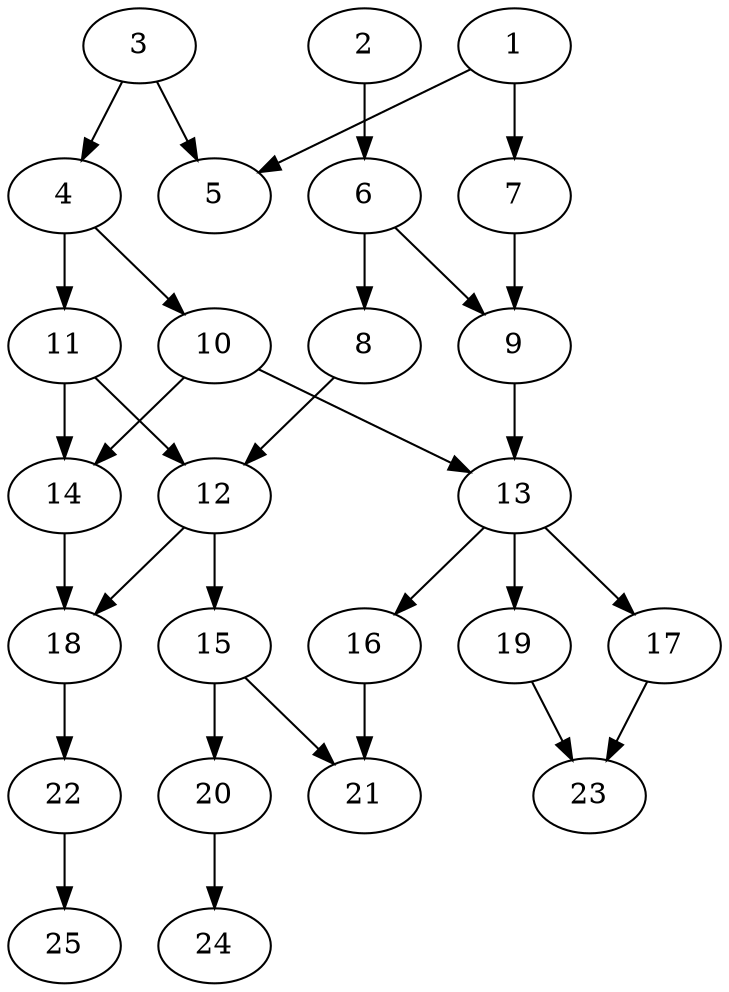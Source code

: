 // DAG automatically generated by daggen at Thu Oct  3 14:00:40 2019
// ./daggen --dot -n 25 --ccr 0.3 --fat 0.5 --regular 0.7 --density 0.5 --mindata 5242880 --maxdata 52428800 
digraph G {
  1 [size="46800213", alpha="0.07", expect_size="14040064"] 
  1 -> 5 [size ="14040064"]
  1 -> 7 [size ="14040064"]
  2 [size="168185173", alpha="0.15", expect_size="50455552"] 
  2 -> 6 [size ="50455552"]
  3 [size="148456107", alpha="0.10", expect_size="44536832"] 
  3 -> 4 [size ="44536832"]
  3 -> 5 [size ="44536832"]
  4 [size="36621653", alpha="0.07", expect_size="10986496"] 
  4 -> 10 [size ="10986496"]
  4 -> 11 [size ="10986496"]
  5 [size="85640533", alpha="0.08", expect_size="25692160"] 
  6 [size="86077440", alpha="0.13", expect_size="25823232"] 
  6 -> 8 [size ="25823232"]
  6 -> 9 [size ="25823232"]
  7 [size="63385600", alpha="0.12", expect_size="19015680"] 
  7 -> 9 [size ="19015680"]
  8 [size="155084800", alpha="0.17", expect_size="46525440"] 
  8 -> 12 [size ="46525440"]
  9 [size="43905707", alpha="0.13", expect_size="13171712"] 
  9 -> 13 [size ="13171712"]
  10 [size="93272747", alpha="0.12", expect_size="27981824"] 
  10 -> 13 [size ="27981824"]
  10 -> 14 [size ="27981824"]
  11 [size="98812587", alpha="0.06", expect_size="29643776"] 
  11 -> 12 [size ="29643776"]
  11 -> 14 [size ="29643776"]
  12 [size="153883307", alpha="0.00", expect_size="46164992"] 
  12 -> 15 [size ="46164992"]
  12 -> 18 [size ="46164992"]
  13 [size="117312853", alpha="0.09", expect_size="35193856"] 
  13 -> 16 [size ="35193856"]
  13 -> 17 [size ="35193856"]
  13 -> 19 [size ="35193856"]
  14 [size="40379733", alpha="0.14", expect_size="12113920"] 
  14 -> 18 [size ="12113920"]
  15 [size="94945280", alpha="0.13", expect_size="28483584"] 
  15 -> 20 [size ="28483584"]
  15 -> 21 [size ="28483584"]
  16 [size="157279573", alpha="0.09", expect_size="47183872"] 
  16 -> 21 [size ="47183872"]
  17 [size="101952853", alpha="0.07", expect_size="30585856"] 
  17 -> 23 [size ="30585856"]
  18 [size="39608320", alpha="0.11", expect_size="11882496"] 
  18 -> 22 [size ="11882496"]
  19 [size="18353493", alpha="0.10", expect_size="5506048"] 
  19 -> 23 [size ="5506048"]
  20 [size="124443307", alpha="0.08", expect_size="37332992"] 
  20 -> 24 [size ="37332992"]
  21 [size="58091520", alpha="0.10", expect_size="17427456"] 
  22 [size="105775787", alpha="0.11", expect_size="31732736"] 
  22 -> 25 [size ="31732736"]
  23 [size="106338987", alpha="0.09", expect_size="31901696"] 
  24 [size="173557760", alpha="0.09", expect_size="52067328"] 
  25 [size="130242560", alpha="0.18", expect_size="39072768"] 
}
